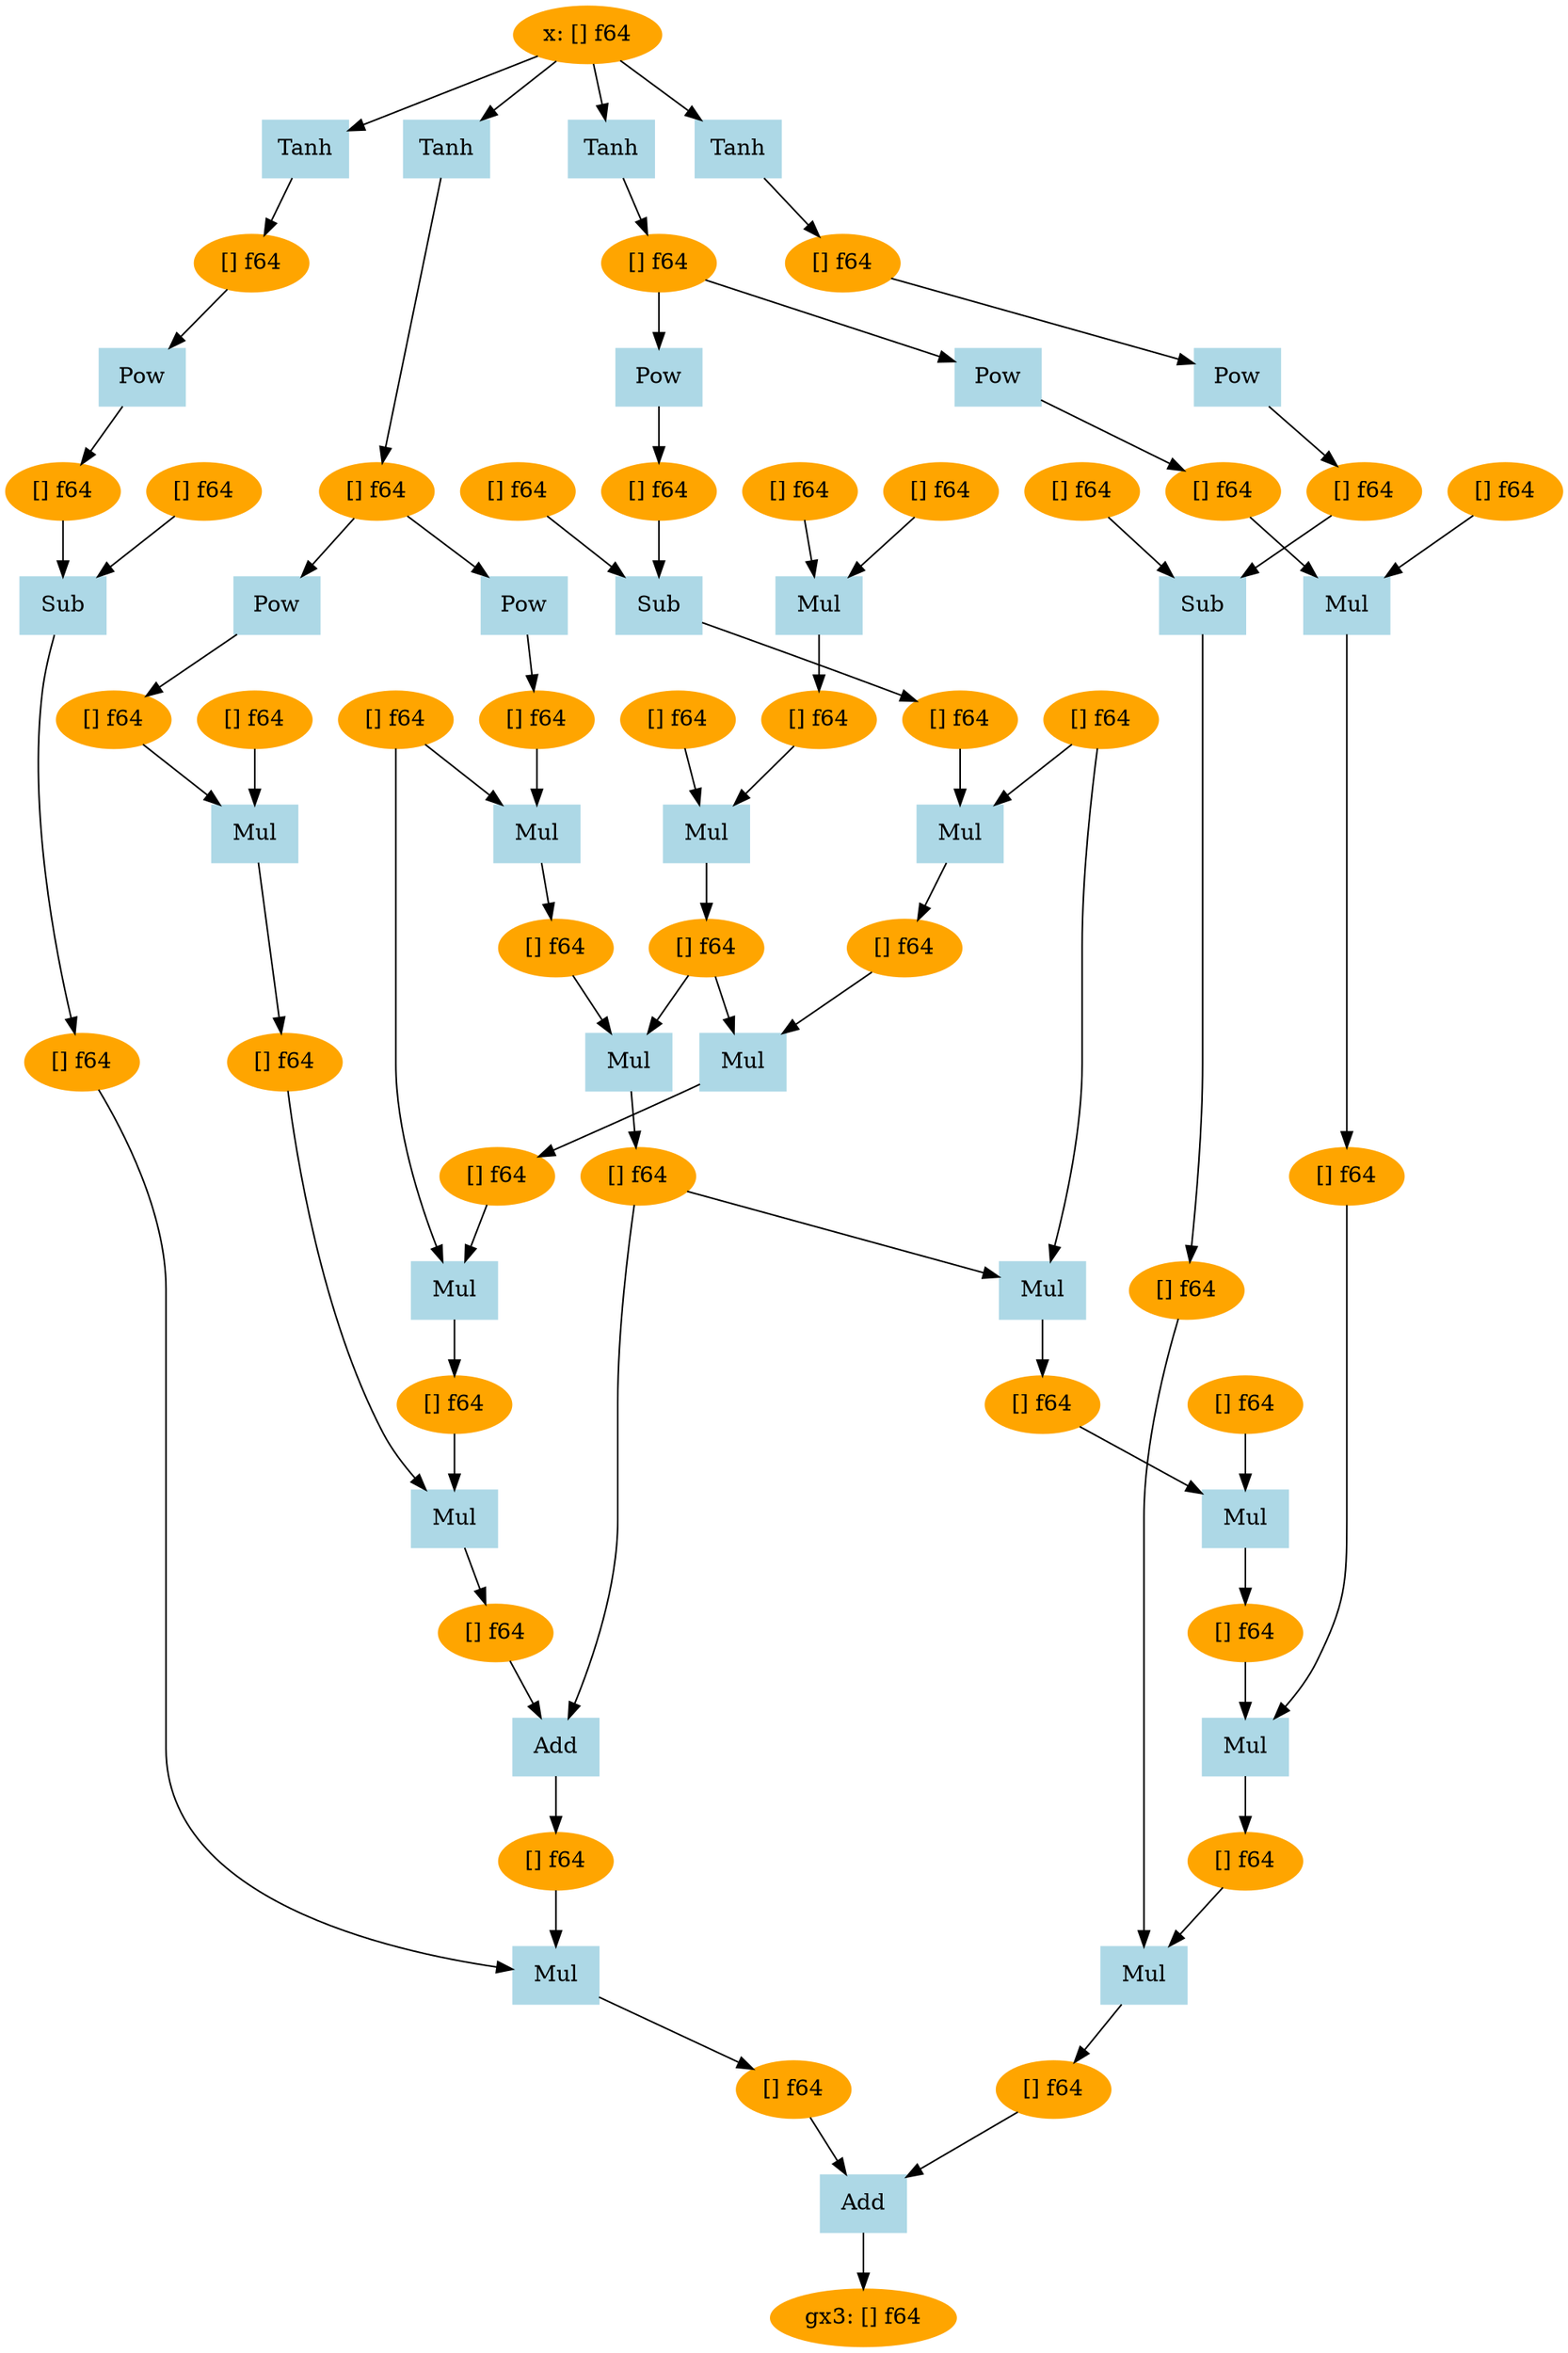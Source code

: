 digraph g {
"7fe670006778" [label="gx3: [] f64", color=orange, style=filled]
"7fe670005998" [label="Add", color=lightblue, style=filled, shape=box]
"7fe670005e38" -> "7fe670005998"
"7fe6700065e8" -> "7fe670005998"
"7fe670005998" -> "7fe670006778"
"7fe670005e38" [label="[] f64", color=orange, style=filled]
"7fe6700065e8" [label="[] f64", color=orange, style=filled]
"7fe670005c68" [label="Mul", color=lightblue, style=filled, shape=box]
"7fe670005c88" -> "7fe670005c68"
"7fe670005668" -> "7fe670005c68"
"7fe670005c68" -> "7fe670005e38"
"7fe670005c88" [label="[] f64", color=orange, style=filled]
"7fe670005668" [label="[] f64", color=orange, style=filled]
"7fe670006418" [label="Mul", color=lightblue, style=filled, shape=box]
"7fe670006438" -> "7fe670006418"
"7fe670004eb8" -> "7fe670006418"
"7fe670006418" -> "7fe6700065e8"
"7fe670006438" [label="[] f64", color=orange, style=filled]
"7fe670004eb8" [label="[] f64", color=orange, style=filled]
"7fe670004e98" [label="Add", color=lightblue, style=filled, shape=box]
"7fe670002d28" -> "7fe670004e98"
"7fe6700054b8" -> "7fe670004e98"
"7fe670004e98" -> "7fe670005668"
"7fe670002d28" [label="[] f64", color=orange, style=filled]
"7fe6700054b8" [label="[] f64", color=orange, style=filled]
"7fe670004ce8" [label="Mul", color=lightblue, style=filled, shape=box]
"7fe670004d08" -> "7fe670004ce8"
"7fe670004228" -> "7fe670004ce8"
"7fe670004ce8" -> "7fe670004eb8"
"7fe670004d08" [label="[] f64", color=orange, style=filled]
"7fe670004228" [label="[] f64", color=orange, style=filled]
"7fe6700052e8" [label="Mul", color=lightblue, style=filled, shape=box]
"7fe670005308" -> "7fe6700052e8"
"7fe6700043d8" -> "7fe6700052e8"
"7fe6700052e8" -> "7fe6700054b8"
"7fe670005308" [label="[] f64", color=orange, style=filled]
"7fe6700043d8" [label="[] f64", color=orange, style=filled]
"7fe670003d68" [label="Mul", color=lightblue, style=filled, shape=box]
"7fe670002538" -> "7fe670003d68"
"7fe6700040e8" -> "7fe670003d68"
"7fe670003d68" -> "7fe670004228"
"7fe670002538" [label="[] f64", color=orange, style=filled]
"7fe6700040e8" [label="[] f64", color=orange, style=filled]
"7fe670003f78" [label="Mul", color=lightblue, style=filled, shape=box]
"7fe670002a38" -> "7fe670003f78"
"7fe670003de8" -> "7fe670003f78"
"7fe670003f78" -> "7fe6700043d8"
"7fe670002a38" [label="[] f64", color=orange, style=filled]
"7fe670003de8" [label="[] f64", color=orange, style=filled]
"7fe670001df8" [label="Mul", color=lightblue, style=filled, shape=box]
"7fe670002758" -> "7fe670001df8"
"7fe670003b78" -> "7fe670001df8"
"7fe670001df8" -> "7fe670003de8"
"7fe670002758" [label="[] f64", color=orange, style=filled]
"7fe670003b78" [label="[] f64", color=orange, style=filled]
"7fe670001f18" [label="Mul", color=lightblue, style=filled, shape=box]
"7fe670002d28" -> "7fe670001f18"
"7fe670001e58" -> "7fe670001f18"
"7fe670001f18" -> "7fe670002538"
"7fe670002d28" [label="[] f64", color=orange, style=filled]
"7fe670001e58" [label="[] f64", color=orange, style=filled]
"7fe670002d08" [label="Mul", color=lightblue, style=filled, shape=box]
"7fe670003348" -> "7fe670002d08"
"7fe670001e58" -> "7fe670002d08"
"7fe670002d08" -> "7fe670003b78"
"7fe670003348" [label="[] f64", color=orange, style=filled]
"7fe670001e58" [label="[] f64", color=orange, style=filled]
"7fe670002b58" [label="Mul", color=lightblue, style=filled, shape=box]
"7fe670002b78" -> "7fe670002b58"
"7fe670002758" -> "7fe670002b58"
"7fe670002b58" -> "7fe670002d28"
"7fe670002b78" [label="[] f64", color=orange, style=filled]
"7fe670002758" [label="[] f64", color=orange, style=filled]
"7fe6700018c8" [label="Mul", color=lightblue, style=filled, shape=box]
"7fe6700028c8" -> "7fe6700018c8"
"7fe670002a38" -> "7fe6700018c8"
"7fe6700018c8" -> "7fe670002b78"
"7fe6700028c8" [label="[] f64", color=orange, style=filled]
"7fe670002a38" [label="[] f64", color=orange, style=filled]
"7fe6700032a8" [label="Sub", color=lightblue, style=filled, shape=box]
"7fe6700031e8" -> "7fe6700032a8"
"7fe670003078" -> "7fe6700032a8"
"7fe6700032a8" -> "7fe670003348"
"7fe6700031e8" [label="[] f64", color=orange, style=filled]
"7fe670003078" [label="[] f64", color=orange, style=filled]
"7fe670006398" [label="Sub", color=lightblue, style=filled, shape=box]
"7fe6700062d8" -> "7fe670006398"
"7fe670006168" -> "7fe670006398"
"7fe670006398" -> "7fe670006438"
"7fe6700062d8" [label="[] f64", color=orange, style=filled]
"7fe670006168" [label="[] f64", color=orange, style=filled]
"7fe670004568" [label="Mul", color=lightblue, style=filled, shape=box]
"7fe670004a58" -> "7fe670004568"
"7fe670004bc8" -> "7fe670004568"
"7fe670004568" -> "7fe670004d08"
"7fe670004a58" [label="[] f64", color=orange, style=filled]
"7fe670004bc8" [label="[] f64", color=orange, style=filled]
"7fe670005be8" [label="Sub", color=lightblue, style=filled, shape=box]
"7fe670005b28" -> "7fe670005be8"
"7fe6700059b8" -> "7fe670005be8"
"7fe670005be8" -> "7fe670005c88"
"7fe670005b28" [label="[] f64", color=orange, style=filled]
"7fe6700059b8" [label="[] f64", color=orange, style=filled]
"7fe6700048c8" [label="Mul", color=lightblue, style=filled, shape=box]
"7fe670005058" -> "7fe6700048c8"
"7fe6700051c8" -> "7fe6700048c8"
"7fe6700048c8" -> "7fe670005308"
"7fe670005058" [label="[] f64", color=orange, style=filled]
"7fe6700051c8" [label="[] f64", color=orange, style=filled]
"7fe670003648" [label="Pow", color=lightblue, style=filled, shape=box]
"7fe670002eb8" -> "7fe670003648"
"7fe670003648" -> "7fe670004a58"
"7fe670002eb8" [label="[] f64", color=orange, style=filled]
"7fe6700026b8" [label="Mul", color=lightblue, style=filled, shape=box]
"7fe670002068" -> "7fe6700026b8"
"7fe6700025f8" -> "7fe6700026b8"
"7fe6700026b8" -> "7fe670002758"
"7fe670002068" [label="[] f64", color=orange, style=filled]
"7fe6700025f8" [label="[] f64", color=orange, style=filled]
"7fe670006118" [label="Pow", color=lightblue, style=filled, shape=box]
"7fe670005fa8" -> "7fe670006118"
"7fe670006118" -> "7fe670006168"
"7fe670005fa8" [label="[] f64", color=orange, style=filled]
"7fe670001798" [label="Pow", color=lightblue, style=filled, shape=box]
"7fe6700016d8" -> "7fe670001798"
"7fe670001798" -> "7fe6700028c8"
"7fe6700016d8" [label="[] f64", color=orange, style=filled]
"7fe670003028" [label="Pow", color=lightblue, style=filled, shape=box]
"7fe670002eb8" -> "7fe670003028"
"7fe670003028" -> "7fe670003078"
"7fe670002eb8" [label="[] f64", color=orange, style=filled]
"7fe670005008" [label="Pow", color=lightblue, style=filled, shape=box]
"7fe6700016d8" -> "7fe670005008"
"7fe670005008" -> "7fe670005058"
"7fe6700016d8" [label="[] f64", color=orange, style=filled]
"7fe670005968" [label="Pow", color=lightblue, style=filled, shape=box]
"7fe6700057f8" -> "7fe670005968"
"7fe670005968" -> "7fe6700059b8"
"7fe6700057f8" [label="[] f64", color=orange, style=filled]
"7fe670002158" [label="Mul", color=lightblue, style=filled, shape=box]
"7fe670001588" -> "7fe670002158"
"7fe670001fa8" -> "7fe670002158"
"7fe670002158" -> "7fe670002068"
"7fe670001588" [label="[] f64", color=orange, style=filled]
"7fe670001fa8" [label="[] f64", color=orange, style=filled]
"7fe670002738" [label="Tanh", color=lightblue, style=filled, shape=box]
"7fe670001138" -> "7fe670002738"
"7fe670002738" -> "7fe670002eb8"
"7fe670001138" [label="x: [] f64", color=orange, style=filled]
"7fe670001548" [label="Tanh", color=lightblue, style=filled, shape=box]
"7fe670001138" -> "7fe670001548"
"7fe670001548" -> "7fe6700016d8"
"7fe670001138" [label="x: [] f64", color=orange, style=filled]
"7fe670005648" [label="Tanh", color=lightblue, style=filled, shape=box]
"7fe670001138" -> "7fe670005648"
"7fe670005648" -> "7fe6700057f8"
"7fe670001138" [label="x: [] f64", color=orange, style=filled]
"7fe670005498" [label="Tanh", color=lightblue, style=filled, shape=box]
"7fe670001138" -> "7fe670005498"
"7fe670005498" -> "7fe670005fa8"
"7fe670001138" [label="x: [] f64", color=orange, style=filled]
}